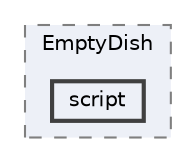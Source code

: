 digraph "108_Management_Event/Event/EmptyDish/script"
{
 // LATEX_PDF_SIZE
  bgcolor="transparent";
  edge [fontname=Helvetica,fontsize=10,labelfontname=Helvetica,labelfontsize=10];
  node [fontname=Helvetica,fontsize=10,shape=box,height=0.2,width=0.4];
  compound=true
  subgraph clusterdir_2bbfe82f9eded4821406df653e839db6 {
    graph [ bgcolor="#edf0f7", pencolor="grey50", label="EmptyDish", fontname=Helvetica,fontsize=10 style="filled,dashed", URL="dir_2bbfe82f9eded4821406df653e839db6.html",tooltip=""]
  dir_83029303be483371527219de3c854cf7 [label="script", fillcolor="#edf0f7", color="grey25", style="filled,bold", URL="dir_83029303be483371527219de3c854cf7.html",tooltip=""];
  }
}
